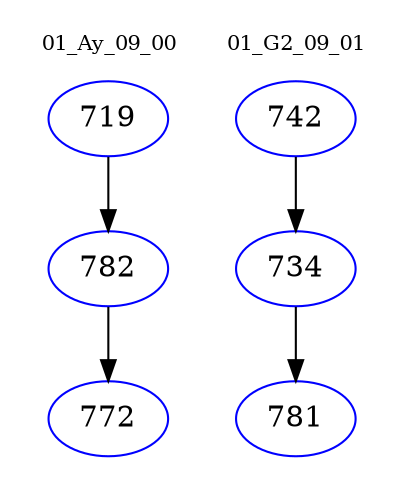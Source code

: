 digraph{
subgraph cluster_0 {
color = white
label = "01_Ay_09_00";
fontsize=10;
T0_719 [label="719", color="blue"]
T0_719 -> T0_782 [color="black"]
T0_782 [label="782", color="blue"]
T0_782 -> T0_772 [color="black"]
T0_772 [label="772", color="blue"]
}
subgraph cluster_1 {
color = white
label = "01_G2_09_01";
fontsize=10;
T1_742 [label="742", color="blue"]
T1_742 -> T1_734 [color="black"]
T1_734 [label="734", color="blue"]
T1_734 -> T1_781 [color="black"]
T1_781 [label="781", color="blue"]
}
}

